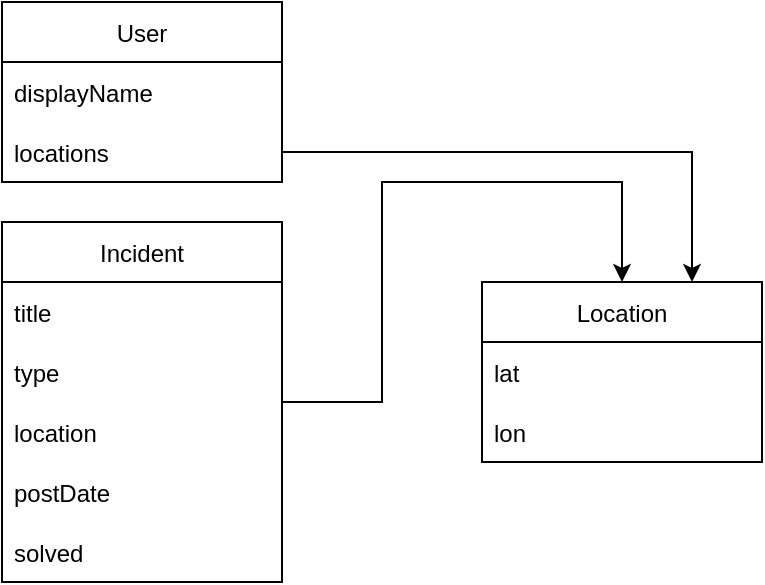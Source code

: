 <mxfile version="15.7.3" type="device"><diagram id="SHo54xZWrHtxo1l2Q-85" name="Page-1"><mxGraphModel dx="981" dy="597" grid="1" gridSize="10" guides="1" tooltips="1" connect="1" arrows="1" fold="1" page="1" pageScale="1" pageWidth="827" pageHeight="1169" math="0" shadow="0"><root><mxCell id="0"/><mxCell id="1" parent="0"/><mxCell id="yvK4IK43-LwFZ6qkgzOs-1" value="User" style="swimlane;fontStyle=0;childLayout=stackLayout;horizontal=1;startSize=30;horizontalStack=0;resizeParent=1;resizeParentMax=0;resizeLast=0;collapsible=1;marginBottom=0;" vertex="1" parent="1"><mxGeometry x="160" y="100" width="140" height="90" as="geometry"/></mxCell><mxCell id="yvK4IK43-LwFZ6qkgzOs-6" value="displayName" style="text;strokeColor=none;fillColor=none;align=left;verticalAlign=middle;spacingLeft=4;spacingRight=4;overflow=hidden;points=[[0,0.5],[1,0.5]];portConstraint=eastwest;rotatable=0;" vertex="1" parent="yvK4IK43-LwFZ6qkgzOs-1"><mxGeometry y="30" width="140" height="30" as="geometry"/></mxCell><mxCell id="yvK4IK43-LwFZ6qkgzOs-2" value="locations" style="text;strokeColor=none;fillColor=none;align=left;verticalAlign=middle;spacingLeft=4;spacingRight=4;overflow=hidden;points=[[0,0.5],[1,0.5]];portConstraint=eastwest;rotatable=0;" vertex="1" parent="yvK4IK43-LwFZ6qkgzOs-1"><mxGeometry y="60" width="140" height="30" as="geometry"/></mxCell><mxCell id="yvK4IK43-LwFZ6qkgzOs-7" value="Location" style="swimlane;fontStyle=0;childLayout=stackLayout;horizontal=1;startSize=30;horizontalStack=0;resizeParent=1;resizeParentMax=0;resizeLast=0;collapsible=1;marginBottom=0;" vertex="1" parent="1"><mxGeometry x="400" y="240" width="140" height="90" as="geometry"/></mxCell><mxCell id="yvK4IK43-LwFZ6qkgzOs-8" value="lat" style="text;strokeColor=none;fillColor=none;align=left;verticalAlign=middle;spacingLeft=4;spacingRight=4;overflow=hidden;points=[[0,0.5],[1,0.5]];portConstraint=eastwest;rotatable=0;" vertex="1" parent="yvK4IK43-LwFZ6qkgzOs-7"><mxGeometry y="30" width="140" height="30" as="geometry"/></mxCell><mxCell id="yvK4IK43-LwFZ6qkgzOs-9" value="lon" style="text;strokeColor=none;fillColor=none;align=left;verticalAlign=middle;spacingLeft=4;spacingRight=4;overflow=hidden;points=[[0,0.5],[1,0.5]];portConstraint=eastwest;rotatable=0;" vertex="1" parent="yvK4IK43-LwFZ6qkgzOs-7"><mxGeometry y="60" width="140" height="30" as="geometry"/></mxCell><mxCell id="yvK4IK43-LwFZ6qkgzOs-10" style="edgeStyle=orthogonalEdgeStyle;rounded=0;orthogonalLoop=1;jettySize=auto;html=1;entryX=0.75;entryY=0;entryDx=0;entryDy=0;" edge="1" parent="1" source="yvK4IK43-LwFZ6qkgzOs-2" target="yvK4IK43-LwFZ6qkgzOs-7"><mxGeometry relative="1" as="geometry"/></mxCell><mxCell id="yvK4IK43-LwFZ6qkgzOs-15" style="edgeStyle=orthogonalEdgeStyle;rounded=0;orthogonalLoop=1;jettySize=auto;html=1;entryX=0.5;entryY=0;entryDx=0;entryDy=0;" edge="1" parent="1" source="yvK4IK43-LwFZ6qkgzOs-12" target="yvK4IK43-LwFZ6qkgzOs-7"><mxGeometry relative="1" as="geometry"/></mxCell><mxCell id="yvK4IK43-LwFZ6qkgzOs-12" value="Incident" style="swimlane;fontStyle=0;childLayout=stackLayout;horizontal=1;startSize=30;horizontalStack=0;resizeParent=1;resizeParentMax=0;resizeLast=0;collapsible=1;marginBottom=0;" vertex="1" parent="1"><mxGeometry x="160" y="210" width="140" height="180" as="geometry"/></mxCell><mxCell id="yvK4IK43-LwFZ6qkgzOs-17" value="title" style="text;strokeColor=none;fillColor=none;align=left;verticalAlign=middle;spacingLeft=4;spacingRight=4;overflow=hidden;points=[[0,0.5],[1,0.5]];portConstraint=eastwest;rotatable=0;" vertex="1" parent="yvK4IK43-LwFZ6qkgzOs-12"><mxGeometry y="30" width="140" height="30" as="geometry"/></mxCell><mxCell id="yvK4IK43-LwFZ6qkgzOs-16" value="type" style="text;strokeColor=none;fillColor=none;align=left;verticalAlign=middle;spacingLeft=4;spacingRight=4;overflow=hidden;points=[[0,0.5],[1,0.5]];portConstraint=eastwest;rotatable=0;" vertex="1" parent="yvK4IK43-LwFZ6qkgzOs-12"><mxGeometry y="60" width="140" height="30" as="geometry"/></mxCell><mxCell id="yvK4IK43-LwFZ6qkgzOs-18" value="location" style="text;strokeColor=none;fillColor=none;align=left;verticalAlign=middle;spacingLeft=4;spacingRight=4;overflow=hidden;points=[[0,0.5],[1,0.5]];portConstraint=eastwest;rotatable=0;" vertex="1" parent="yvK4IK43-LwFZ6qkgzOs-12"><mxGeometry y="90" width="140" height="30" as="geometry"/></mxCell><mxCell id="yvK4IK43-LwFZ6qkgzOs-21" value="postDate" style="text;strokeColor=none;fillColor=none;align=left;verticalAlign=middle;spacingLeft=4;spacingRight=4;overflow=hidden;points=[[0,0.5],[1,0.5]];portConstraint=eastwest;rotatable=0;" vertex="1" parent="yvK4IK43-LwFZ6qkgzOs-12"><mxGeometry y="120" width="140" height="30" as="geometry"/></mxCell><mxCell id="yvK4IK43-LwFZ6qkgzOs-20" value="solved" style="text;strokeColor=none;fillColor=none;align=left;verticalAlign=middle;spacingLeft=4;spacingRight=4;overflow=hidden;points=[[0,0.5],[1,0.5]];portConstraint=eastwest;rotatable=0;" vertex="1" parent="yvK4IK43-LwFZ6qkgzOs-12"><mxGeometry y="150" width="140" height="30" as="geometry"/></mxCell></root></mxGraphModel></diagram></mxfile>